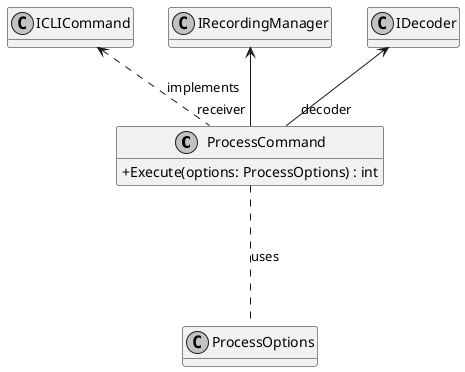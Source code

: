 @startuml ProcessCommand
skinparam monochrome true
skinparam classAttributeIconSize 0
hide empty fields

!startsub default
class ProcessCommand {
    + Execute(options: ProcessOptions) : int
}
!endsub
ProcessCommand ... ProcessOptions : uses
ICLICommand <.. ProcessCommand : implements
IRecordingManager <-- "receiver" ProcessCommand
IDecoder <-- "decoder" ProcessCommand
@enduml